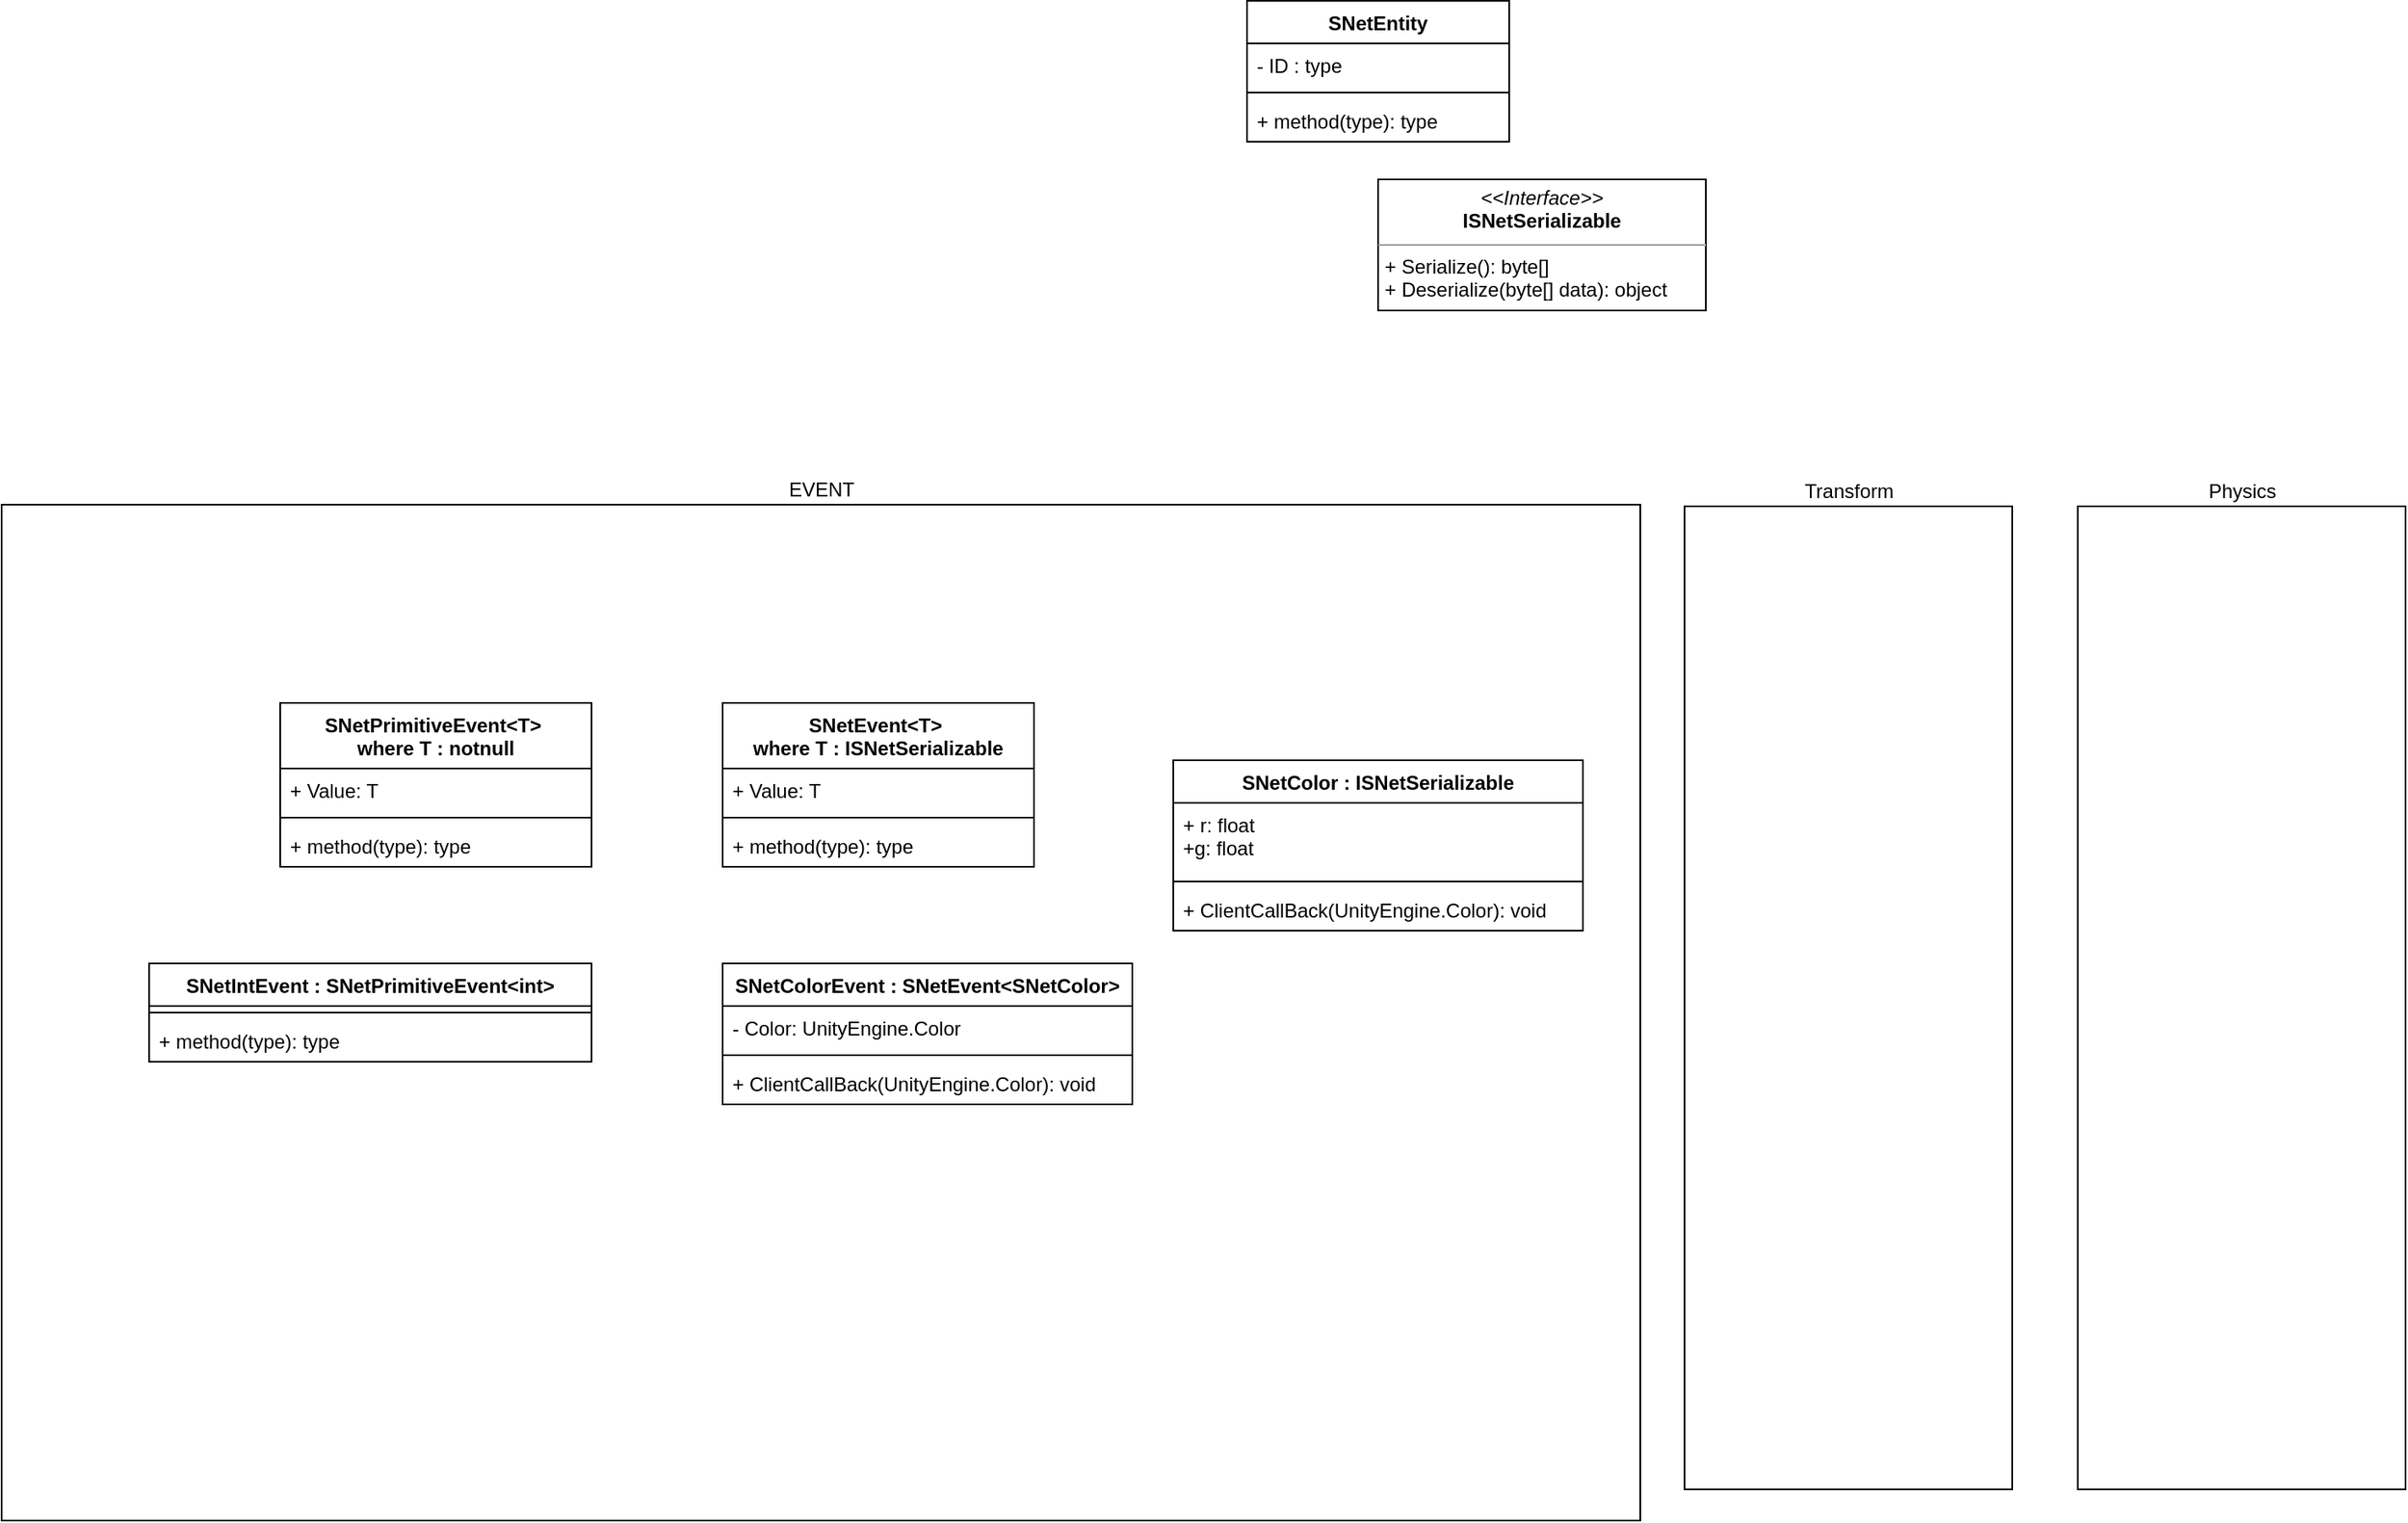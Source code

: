 <mxfile version="11.2.7" type="device" pages="1"><diagram id="MUiR99LvL6WIJIVRifXE" name="Page-1"><mxGraphModel dx="2235" dy="2001" grid="1" gridSize="10" guides="1" tooltips="1" connect="1" arrows="1" fold="1" page="1" pageScale="1" pageWidth="827" pageHeight="1169" math="0" shadow="0"><root><mxCell id="0"/><mxCell id="1" parent="0"/><mxCell id="k4KT1qAvgPQo1A-xd2U1-24" value="EVENT" style="html=1;labelPosition=center;verticalLabelPosition=top;align=center;verticalAlign=bottom;" vertex="1" parent="1"><mxGeometry x="-200" y="79" width="1000" height="620" as="geometry"/></mxCell><mxCell id="k4KT1qAvgPQo1A-xd2U1-2" value="SNetEntity" style="swimlane;fontStyle=1;align=center;verticalAlign=top;childLayout=stackLayout;horizontal=1;startSize=26;horizontalStack=0;resizeParent=1;resizeParentMax=0;resizeLast=0;collapsible=1;marginBottom=0;" vertex="1" parent="1"><mxGeometry x="560" y="-228.5" width="160" height="86" as="geometry"/></mxCell><mxCell id="k4KT1qAvgPQo1A-xd2U1-3" value="- ID : type" style="text;strokeColor=none;fillColor=none;align=left;verticalAlign=top;spacingLeft=4;spacingRight=4;overflow=hidden;rotatable=0;points=[[0,0.5],[1,0.5]];portConstraint=eastwest;" vertex="1" parent="k4KT1qAvgPQo1A-xd2U1-2"><mxGeometry y="26" width="160" height="26" as="geometry"/></mxCell><mxCell id="k4KT1qAvgPQo1A-xd2U1-4" value="" style="line;strokeWidth=1;fillColor=none;align=left;verticalAlign=middle;spacingTop=-1;spacingLeft=3;spacingRight=3;rotatable=0;labelPosition=right;points=[];portConstraint=eastwest;" vertex="1" parent="k4KT1qAvgPQo1A-xd2U1-2"><mxGeometry y="52" width="160" height="8" as="geometry"/></mxCell><mxCell id="k4KT1qAvgPQo1A-xd2U1-5" value="+ method(type): type" style="text;strokeColor=none;fillColor=none;align=left;verticalAlign=top;spacingLeft=4;spacingRight=4;overflow=hidden;rotatable=0;points=[[0,0.5],[1,0.5]];portConstraint=eastwest;" vertex="1" parent="k4KT1qAvgPQo1A-xd2U1-2"><mxGeometry y="60" width="160" height="26" as="geometry"/></mxCell><mxCell id="k4KT1qAvgPQo1A-xd2U1-6" value="SNetEvent&lt;T&gt; &#10;where T : ISNetSerializable" style="swimlane;fontStyle=1;align=center;verticalAlign=top;childLayout=stackLayout;horizontal=1;startSize=40;horizontalStack=0;resizeParent=1;resizeParentMax=0;resizeLast=0;collapsible=1;marginBottom=0;" vertex="1" parent="1"><mxGeometry x="240" y="200" width="190" height="100" as="geometry"/></mxCell><mxCell id="k4KT1qAvgPQo1A-xd2U1-7" value="+ Value: T" style="text;strokeColor=none;fillColor=none;align=left;verticalAlign=top;spacingLeft=4;spacingRight=4;overflow=hidden;rotatable=0;points=[[0,0.5],[1,0.5]];portConstraint=eastwest;" vertex="1" parent="k4KT1qAvgPQo1A-xd2U1-6"><mxGeometry y="40" width="190" height="26" as="geometry"/></mxCell><mxCell id="k4KT1qAvgPQo1A-xd2U1-8" value="" style="line;strokeWidth=1;fillColor=none;align=left;verticalAlign=middle;spacingTop=-1;spacingLeft=3;spacingRight=3;rotatable=0;labelPosition=right;points=[];portConstraint=eastwest;" vertex="1" parent="k4KT1qAvgPQo1A-xd2U1-6"><mxGeometry y="66" width="190" height="8" as="geometry"/></mxCell><mxCell id="k4KT1qAvgPQo1A-xd2U1-9" value="+ method(type): type" style="text;strokeColor=none;fillColor=none;align=left;verticalAlign=top;spacingLeft=4;spacingRight=4;overflow=hidden;rotatable=0;points=[[0,0.5],[1,0.5]];portConstraint=eastwest;" vertex="1" parent="k4KT1qAvgPQo1A-xd2U1-6"><mxGeometry y="74" width="190" height="26" as="geometry"/></mxCell><mxCell id="k4KT1qAvgPQo1A-xd2U1-10" value="SNetIntEvent : SNetPrimitiveEvent&lt;int&gt;" style="swimlane;fontStyle=1;align=center;verticalAlign=top;childLayout=stackLayout;horizontal=1;startSize=26;horizontalStack=0;resizeParent=1;resizeParentMax=0;resizeLast=0;collapsible=1;marginBottom=0;" vertex="1" parent="1"><mxGeometry x="-110" y="359" width="270" height="60" as="geometry"><mxRectangle x="-110" y="359" width="240" height="26" as="alternateBounds"/></mxGeometry></mxCell><mxCell id="k4KT1qAvgPQo1A-xd2U1-12" value="" style="line;strokeWidth=1;fillColor=none;align=left;verticalAlign=middle;spacingTop=-1;spacingLeft=3;spacingRight=3;rotatable=0;labelPosition=right;points=[];portConstraint=eastwest;" vertex="1" parent="k4KT1qAvgPQo1A-xd2U1-10"><mxGeometry y="26" width="270" height="8" as="geometry"/></mxCell><mxCell id="k4KT1qAvgPQo1A-xd2U1-13" value="+ method(type): type" style="text;strokeColor=none;fillColor=none;align=left;verticalAlign=top;spacingLeft=4;spacingRight=4;overflow=hidden;rotatable=0;points=[[0,0.5],[1,0.5]];portConstraint=eastwest;" vertex="1" parent="k4KT1qAvgPQo1A-xd2U1-10"><mxGeometry y="34" width="270" height="26" as="geometry"/></mxCell><mxCell id="k4KT1qAvgPQo1A-xd2U1-14" value="SNetColorEvent : SNetEvent&lt;SNetColor&gt;" style="swimlane;fontStyle=1;align=center;verticalAlign=top;childLayout=stackLayout;horizontal=1;startSize=26;horizontalStack=0;resizeParent=1;resizeParentMax=0;resizeLast=0;collapsible=1;marginBottom=0;" vertex="1" parent="1"><mxGeometry x="240" y="359" width="250" height="86" as="geometry"/></mxCell><mxCell id="k4KT1qAvgPQo1A-xd2U1-15" value="- Color: UnityEngine.Color" style="text;strokeColor=none;fillColor=none;align=left;verticalAlign=top;spacingLeft=4;spacingRight=4;overflow=hidden;rotatable=0;points=[[0,0.5],[1,0.5]];portConstraint=eastwest;" vertex="1" parent="k4KT1qAvgPQo1A-xd2U1-14"><mxGeometry y="26" width="250" height="26" as="geometry"/></mxCell><mxCell id="k4KT1qAvgPQo1A-xd2U1-16" value="" style="line;strokeWidth=1;fillColor=none;align=left;verticalAlign=middle;spacingTop=-1;spacingLeft=3;spacingRight=3;rotatable=0;labelPosition=right;points=[];portConstraint=eastwest;" vertex="1" parent="k4KT1qAvgPQo1A-xd2U1-14"><mxGeometry y="52" width="250" height="8" as="geometry"/></mxCell><mxCell id="k4KT1qAvgPQo1A-xd2U1-17" value="+ ClientCallBack(UnityEngine.Color): void" style="text;strokeColor=none;fillColor=none;align=left;verticalAlign=top;spacingLeft=4;spacingRight=4;overflow=hidden;rotatable=0;points=[[0,0.5],[1,0.5]];portConstraint=eastwest;" vertex="1" parent="k4KT1qAvgPQo1A-xd2U1-14"><mxGeometry y="60" width="250" height="26" as="geometry"/></mxCell><mxCell id="k4KT1qAvgPQo1A-xd2U1-18" value="&lt;p style=&quot;margin: 0px ; margin-top: 4px ; text-align: center&quot;&gt;&lt;i&gt;&amp;lt;&amp;lt;Interface&amp;gt;&amp;gt;&lt;/i&gt;&lt;br&gt;&lt;b&gt;ISNetSerializable&lt;/b&gt;&lt;/p&gt;&lt;hr size=&quot;1&quot;&gt;&lt;p style=&quot;margin: 0px ; margin-left: 4px&quot;&gt;&lt;/p&gt;&lt;p style=&quot;margin: 0px ; margin-left: 4px&quot;&gt;+ Serialize(): byte[]&lt;br&gt;+ Deserialize(byte[] data): object&lt;/p&gt;" style="verticalAlign=top;align=left;overflow=fill;fontSize=12;fontFamily=Helvetica;html=1;" vertex="1" parent="1"><mxGeometry x="640" y="-119.5" width="200" height="80" as="geometry"/></mxCell><mxCell id="k4KT1qAvgPQo1A-xd2U1-19" value="SNetPrimitiveEvent&lt;T&gt; &#10;where T : notnull" style="swimlane;fontStyle=1;align=center;verticalAlign=top;childLayout=stackLayout;horizontal=1;startSize=40;horizontalStack=0;resizeParent=1;resizeParentMax=0;resizeLast=0;collapsible=1;marginBottom=0;" vertex="1" parent="1"><mxGeometry x="-30" y="200" width="190" height="100" as="geometry"/></mxCell><mxCell id="k4KT1qAvgPQo1A-xd2U1-20" value="+ Value: T" style="text;strokeColor=none;fillColor=none;align=left;verticalAlign=top;spacingLeft=4;spacingRight=4;overflow=hidden;rotatable=0;points=[[0,0.5],[1,0.5]];portConstraint=eastwest;" vertex="1" parent="k4KT1qAvgPQo1A-xd2U1-19"><mxGeometry y="40" width="190" height="26" as="geometry"/></mxCell><mxCell id="k4KT1qAvgPQo1A-xd2U1-21" value="" style="line;strokeWidth=1;fillColor=none;align=left;verticalAlign=middle;spacingTop=-1;spacingLeft=3;spacingRight=3;rotatable=0;labelPosition=right;points=[];portConstraint=eastwest;" vertex="1" parent="k4KT1qAvgPQo1A-xd2U1-19"><mxGeometry y="66" width="190" height="8" as="geometry"/></mxCell><mxCell id="k4KT1qAvgPQo1A-xd2U1-22" value="+ method(type): type" style="text;strokeColor=none;fillColor=none;align=left;verticalAlign=top;spacingLeft=4;spacingRight=4;overflow=hidden;rotatable=0;points=[[0,0.5],[1,0.5]];portConstraint=eastwest;" vertex="1" parent="k4KT1qAvgPQo1A-xd2U1-19"><mxGeometry y="74" width="190" height="26" as="geometry"/></mxCell><mxCell id="k4KT1qAvgPQo1A-xd2U1-25" value="Transform" style="html=1;labelPosition=center;verticalLabelPosition=top;align=center;verticalAlign=bottom;" vertex="1" parent="1"><mxGeometry x="827" y="80" width="200" height="600" as="geometry"/></mxCell><mxCell id="k4KT1qAvgPQo1A-xd2U1-26" value="Physics" style="html=1;labelPosition=center;verticalLabelPosition=top;align=center;verticalAlign=bottom;" vertex="1" parent="1"><mxGeometry x="1067" y="80" width="200" height="600" as="geometry"/></mxCell><mxCell id="k4KT1qAvgPQo1A-xd2U1-27" value="SNetColor : ISNetSerializable" style="swimlane;fontStyle=1;align=center;verticalAlign=top;childLayout=stackLayout;horizontal=1;startSize=26;horizontalStack=0;resizeParent=1;resizeParentMax=0;resizeLast=0;collapsible=1;marginBottom=0;" vertex="1" parent="1"><mxGeometry x="515" y="235" width="250" height="104" as="geometry"/></mxCell><mxCell id="k4KT1qAvgPQo1A-xd2U1-28" value="+ r: float&#10;+g: float" style="text;strokeColor=none;fillColor=none;align=left;verticalAlign=top;spacingLeft=4;spacingRight=4;overflow=hidden;rotatable=0;points=[[0,0.5],[1,0.5]];portConstraint=eastwest;" vertex="1" parent="k4KT1qAvgPQo1A-xd2U1-27"><mxGeometry y="26" width="250" height="44" as="geometry"/></mxCell><mxCell id="k4KT1qAvgPQo1A-xd2U1-29" value="" style="line;strokeWidth=1;fillColor=none;align=left;verticalAlign=middle;spacingTop=-1;spacingLeft=3;spacingRight=3;rotatable=0;labelPosition=right;points=[];portConstraint=eastwest;" vertex="1" parent="k4KT1qAvgPQo1A-xd2U1-27"><mxGeometry y="70" width="250" height="8" as="geometry"/></mxCell><mxCell id="k4KT1qAvgPQo1A-xd2U1-30" value="+ ClientCallBack(UnityEngine.Color): void" style="text;strokeColor=none;fillColor=none;align=left;verticalAlign=top;spacingLeft=4;spacingRight=4;overflow=hidden;rotatable=0;points=[[0,0.5],[1,0.5]];portConstraint=eastwest;" vertex="1" parent="k4KT1qAvgPQo1A-xd2U1-27"><mxGeometry y="78" width="250" height="26" as="geometry"/></mxCell></root></mxGraphModel></diagram></mxfile>